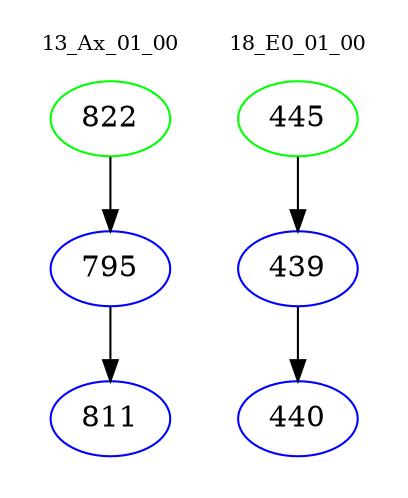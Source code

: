 digraph{
subgraph cluster_0 {
color = white
label = "13_Ax_01_00";
fontsize=10;
T0_822 [label="822", color="green"]
T0_822 -> T0_795 [color="black"]
T0_795 [label="795", color="blue"]
T0_795 -> T0_811 [color="black"]
T0_811 [label="811", color="blue"]
}
subgraph cluster_1 {
color = white
label = "18_E0_01_00";
fontsize=10;
T1_445 [label="445", color="green"]
T1_445 -> T1_439 [color="black"]
T1_439 [label="439", color="blue"]
T1_439 -> T1_440 [color="black"]
T1_440 [label="440", color="blue"]
}
}
